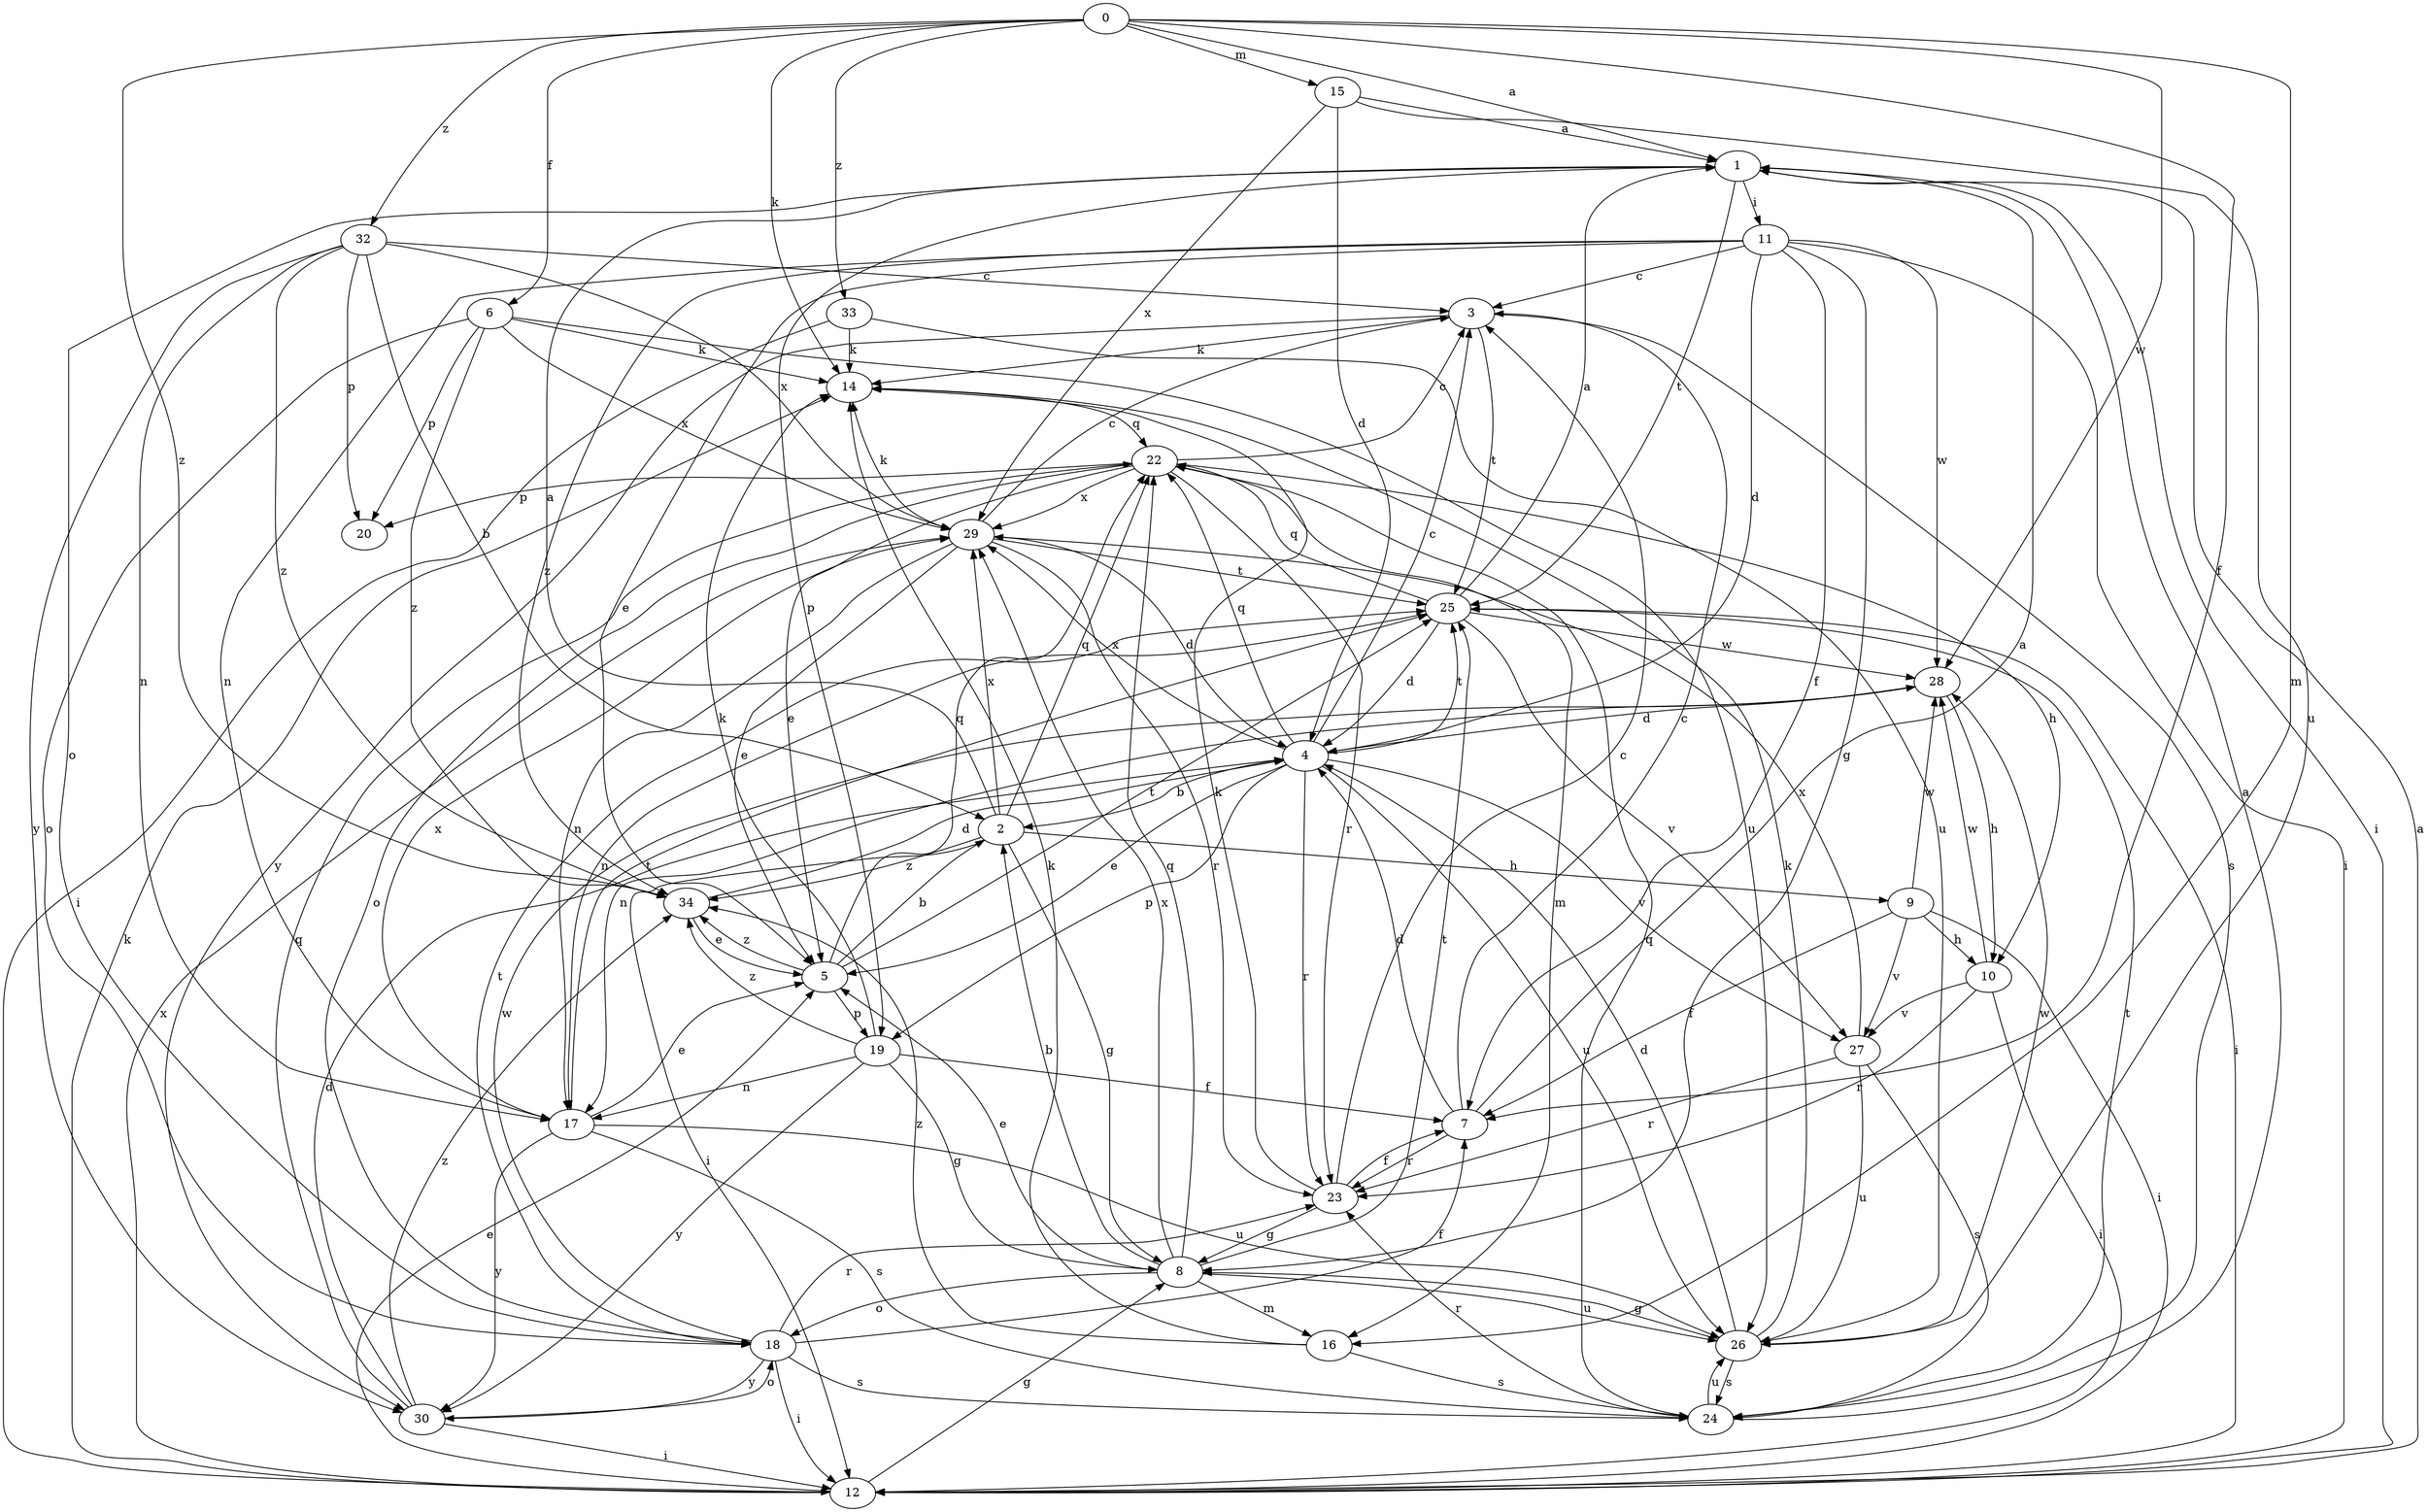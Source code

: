 strict digraph  {
0;
1;
2;
3;
4;
5;
6;
7;
8;
9;
10;
11;
12;
14;
15;
16;
17;
18;
19;
20;
22;
23;
24;
25;
26;
27;
28;
29;
30;
32;
33;
34;
0 -> 1  [label=a];
0 -> 6  [label=f];
0 -> 7  [label=f];
0 -> 14  [label=k];
0 -> 15  [label=m];
0 -> 16  [label=m];
0 -> 28  [label=w];
0 -> 32  [label=z];
0 -> 33  [label=z];
0 -> 34  [label=z];
1 -> 11  [label=i];
1 -> 12  [label=i];
1 -> 18  [label=o];
1 -> 19  [label=p];
1 -> 25  [label=t];
2 -> 1  [label=a];
2 -> 8  [label=g];
2 -> 9  [label=h];
2 -> 12  [label=i];
2 -> 22  [label=q];
2 -> 29  [label=x];
2 -> 34  [label=z];
3 -> 14  [label=k];
3 -> 24  [label=s];
3 -> 25  [label=t];
3 -> 30  [label=y];
4 -> 2  [label=b];
4 -> 3  [label=c];
4 -> 5  [label=e];
4 -> 19  [label=p];
4 -> 22  [label=q];
4 -> 23  [label=r];
4 -> 25  [label=t];
4 -> 26  [label=u];
4 -> 27  [label=v];
4 -> 29  [label=x];
5 -> 2  [label=b];
5 -> 19  [label=p];
5 -> 22  [label=q];
5 -> 25  [label=t];
5 -> 34  [label=z];
6 -> 14  [label=k];
6 -> 18  [label=o];
6 -> 20  [label=p];
6 -> 26  [label=u];
6 -> 29  [label=x];
6 -> 34  [label=z];
7 -> 1  [label=a];
7 -> 3  [label=c];
7 -> 4  [label=d];
7 -> 23  [label=r];
8 -> 2  [label=b];
8 -> 5  [label=e];
8 -> 16  [label=m];
8 -> 18  [label=o];
8 -> 22  [label=q];
8 -> 25  [label=t];
8 -> 26  [label=u];
8 -> 29  [label=x];
9 -> 7  [label=f];
9 -> 10  [label=h];
9 -> 12  [label=i];
9 -> 27  [label=v];
9 -> 28  [label=w];
10 -> 12  [label=i];
10 -> 23  [label=r];
10 -> 27  [label=v];
10 -> 28  [label=w];
11 -> 3  [label=c];
11 -> 4  [label=d];
11 -> 5  [label=e];
11 -> 7  [label=f];
11 -> 8  [label=g];
11 -> 12  [label=i];
11 -> 17  [label=n];
11 -> 28  [label=w];
11 -> 34  [label=z];
12 -> 1  [label=a];
12 -> 5  [label=e];
12 -> 8  [label=g];
12 -> 14  [label=k];
12 -> 29  [label=x];
14 -> 22  [label=q];
15 -> 1  [label=a];
15 -> 4  [label=d];
15 -> 26  [label=u];
15 -> 29  [label=x];
16 -> 14  [label=k];
16 -> 24  [label=s];
16 -> 34  [label=z];
17 -> 5  [label=e];
17 -> 24  [label=s];
17 -> 25  [label=t];
17 -> 26  [label=u];
17 -> 29  [label=x];
17 -> 30  [label=y];
18 -> 7  [label=f];
18 -> 12  [label=i];
18 -> 23  [label=r];
18 -> 24  [label=s];
18 -> 25  [label=t];
18 -> 28  [label=w];
18 -> 30  [label=y];
19 -> 7  [label=f];
19 -> 8  [label=g];
19 -> 14  [label=k];
19 -> 17  [label=n];
19 -> 30  [label=y];
19 -> 34  [label=z];
22 -> 3  [label=c];
22 -> 5  [label=e];
22 -> 10  [label=h];
22 -> 16  [label=m];
22 -> 18  [label=o];
22 -> 20  [label=p];
22 -> 23  [label=r];
22 -> 29  [label=x];
23 -> 3  [label=c];
23 -> 7  [label=f];
23 -> 8  [label=g];
23 -> 14  [label=k];
24 -> 1  [label=a];
24 -> 22  [label=q];
24 -> 23  [label=r];
24 -> 25  [label=t];
24 -> 26  [label=u];
25 -> 1  [label=a];
25 -> 4  [label=d];
25 -> 12  [label=i];
25 -> 17  [label=n];
25 -> 22  [label=q];
25 -> 27  [label=v];
25 -> 28  [label=w];
26 -> 4  [label=d];
26 -> 8  [label=g];
26 -> 14  [label=k];
26 -> 24  [label=s];
26 -> 28  [label=w];
27 -> 23  [label=r];
27 -> 24  [label=s];
27 -> 26  [label=u];
27 -> 29  [label=x];
28 -> 4  [label=d];
28 -> 10  [label=h];
28 -> 17  [label=n];
29 -> 3  [label=c];
29 -> 4  [label=d];
29 -> 5  [label=e];
29 -> 14  [label=k];
29 -> 17  [label=n];
29 -> 23  [label=r];
29 -> 25  [label=t];
30 -> 4  [label=d];
30 -> 12  [label=i];
30 -> 18  [label=o];
30 -> 22  [label=q];
30 -> 34  [label=z];
32 -> 2  [label=b];
32 -> 3  [label=c];
32 -> 17  [label=n];
32 -> 20  [label=p];
32 -> 29  [label=x];
32 -> 30  [label=y];
32 -> 34  [label=z];
33 -> 12  [label=i];
33 -> 14  [label=k];
33 -> 26  [label=u];
34 -> 4  [label=d];
34 -> 5  [label=e];
}
